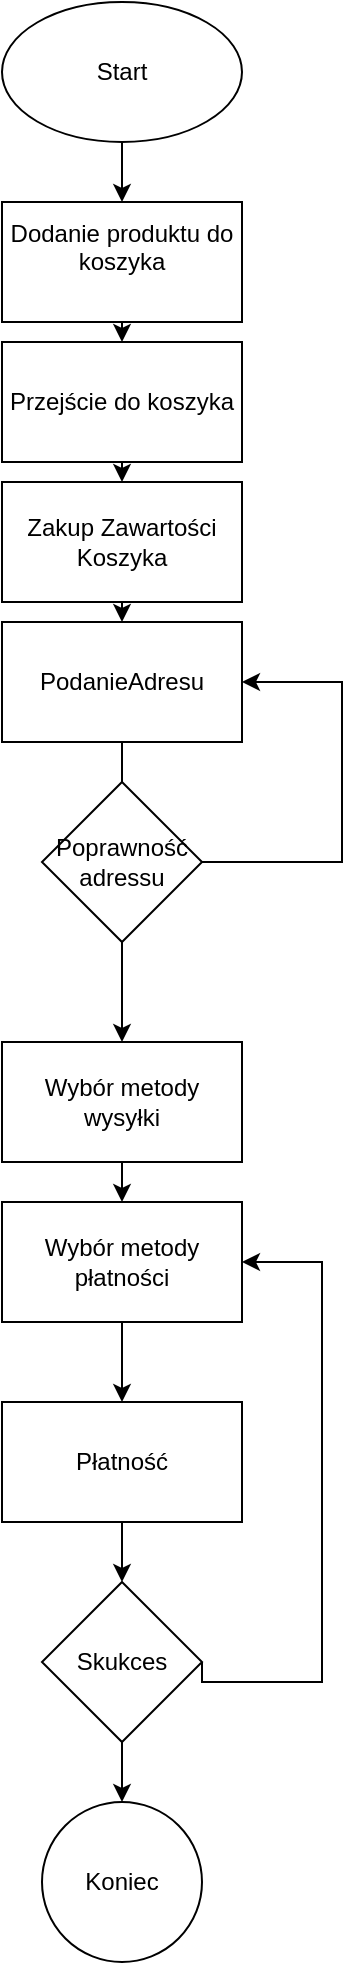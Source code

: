 <mxfile version="26.1.1">
  <diagram name="Page-1" id="L6eBhJYJuVJtS-lWsABN">
    <mxGraphModel dx="2200" dy="2270" grid="1" gridSize="10" guides="1" tooltips="1" connect="1" arrows="1" fold="1" page="1" pageScale="1" pageWidth="850" pageHeight="1100" math="0" shadow="0">
      <root>
        <mxCell id="0" />
        <mxCell id="1" parent="0" />
        <mxCell id="oobsunCXvlvsP6w-91vc-26" style="edgeStyle=orthogonalEdgeStyle;rounded=0;orthogonalLoop=1;jettySize=auto;html=1;exitX=0.5;exitY=1;exitDx=0;exitDy=0;entryX=0.5;entryY=0;entryDx=0;entryDy=0;" edge="1" parent="1" source="oobsunCXvlvsP6w-91vc-1" target="oobsunCXvlvsP6w-91vc-2">
          <mxGeometry relative="1" as="geometry" />
        </mxCell>
        <mxCell id="oobsunCXvlvsP6w-91vc-1" value="Dodanie produktu do koszyka&lt;div&gt;&lt;br&gt;&lt;/div&gt;" style="rounded=0;whiteSpace=wrap;html=1;" vertex="1" parent="1">
          <mxGeometry x="210" y="50" width="120" height="60" as="geometry" />
        </mxCell>
        <mxCell id="oobsunCXvlvsP6w-91vc-27" style="edgeStyle=orthogonalEdgeStyle;rounded=0;orthogonalLoop=1;jettySize=auto;html=1;exitX=0.5;exitY=1;exitDx=0;exitDy=0;entryX=0.5;entryY=0;entryDx=0;entryDy=0;" edge="1" parent="1" source="oobsunCXvlvsP6w-91vc-2" target="oobsunCXvlvsP6w-91vc-3">
          <mxGeometry relative="1" as="geometry" />
        </mxCell>
        <mxCell id="oobsunCXvlvsP6w-91vc-2" value="Przejście do koszyka" style="rounded=0;whiteSpace=wrap;html=1;" vertex="1" parent="1">
          <mxGeometry x="210" y="120" width="120" height="60" as="geometry" />
        </mxCell>
        <mxCell id="oobsunCXvlvsP6w-91vc-28" style="edgeStyle=orthogonalEdgeStyle;rounded=0;orthogonalLoop=1;jettySize=auto;html=1;exitX=0.5;exitY=1;exitDx=0;exitDy=0;entryX=0.5;entryY=0;entryDx=0;entryDy=0;" edge="1" parent="1" source="oobsunCXvlvsP6w-91vc-3" target="oobsunCXvlvsP6w-91vc-4">
          <mxGeometry relative="1" as="geometry" />
        </mxCell>
        <mxCell id="oobsunCXvlvsP6w-91vc-3" value="Zakup Zawartości Koszyka" style="rounded=0;whiteSpace=wrap;html=1;" vertex="1" parent="1">
          <mxGeometry x="210" y="190" width="120" height="60" as="geometry" />
        </mxCell>
        <mxCell id="oobsunCXvlvsP6w-91vc-23" style="edgeStyle=orthogonalEdgeStyle;rounded=0;orthogonalLoop=1;jettySize=auto;html=1;" edge="1" parent="1" source="oobsunCXvlvsP6w-91vc-4">
          <mxGeometry relative="1" as="geometry">
            <mxPoint x="270" y="410" as="targetPoint" />
          </mxGeometry>
        </mxCell>
        <mxCell id="oobsunCXvlvsP6w-91vc-4" value="PodanieAdresu" style="rounded=0;whiteSpace=wrap;html=1;" vertex="1" parent="1">
          <mxGeometry x="210" y="260" width="120" height="60" as="geometry" />
        </mxCell>
        <mxCell id="oobsunCXvlvsP6w-91vc-19" style="edgeStyle=orthogonalEdgeStyle;rounded=0;orthogonalLoop=1;jettySize=auto;html=1;entryX=0.5;entryY=0;entryDx=0;entryDy=0;" edge="1" parent="1" source="oobsunCXvlvsP6w-91vc-6" target="oobsunCXvlvsP6w-91vc-11">
          <mxGeometry relative="1" as="geometry" />
        </mxCell>
        <mxCell id="oobsunCXvlvsP6w-91vc-6" value="Wybór metody płatności" style="rounded=0;whiteSpace=wrap;html=1;" vertex="1" parent="1">
          <mxGeometry x="210" y="550" width="120" height="60" as="geometry" />
        </mxCell>
        <mxCell id="oobsunCXvlvsP6w-91vc-21" style="edgeStyle=orthogonalEdgeStyle;rounded=0;orthogonalLoop=1;jettySize=auto;html=1;exitX=0.5;exitY=1;exitDx=0;exitDy=0;entryX=0.5;entryY=0;entryDx=0;entryDy=0;" edge="1" parent="1" source="oobsunCXvlvsP6w-91vc-7" target="oobsunCXvlvsP6w-91vc-14">
          <mxGeometry relative="1" as="geometry" />
        </mxCell>
        <mxCell id="oobsunCXvlvsP6w-91vc-22" style="edgeStyle=orthogonalEdgeStyle;rounded=0;orthogonalLoop=1;jettySize=auto;html=1;exitX=1;exitY=0.5;exitDx=0;exitDy=0;entryX=1;entryY=0.5;entryDx=0;entryDy=0;" edge="1" parent="1" source="oobsunCXvlvsP6w-91vc-7" target="oobsunCXvlvsP6w-91vc-4">
          <mxGeometry relative="1" as="geometry">
            <Array as="points">
              <mxPoint x="380" y="380" />
              <mxPoint x="380" y="290" />
            </Array>
          </mxGeometry>
        </mxCell>
        <mxCell id="oobsunCXvlvsP6w-91vc-7" value="Poprawność adressu" style="rhombus;whiteSpace=wrap;html=1;" vertex="1" parent="1">
          <mxGeometry x="230" y="340" width="80" height="80" as="geometry" />
        </mxCell>
        <mxCell id="oobsunCXvlvsP6w-91vc-17" style="edgeStyle=orthogonalEdgeStyle;rounded=0;orthogonalLoop=1;jettySize=auto;html=1;exitX=0.5;exitY=1;exitDx=0;exitDy=0;entryX=0.5;entryY=0;entryDx=0;entryDy=0;" edge="1" parent="1" source="oobsunCXvlvsP6w-91vc-11" target="oobsunCXvlvsP6w-91vc-12">
          <mxGeometry relative="1" as="geometry" />
        </mxCell>
        <mxCell id="oobsunCXvlvsP6w-91vc-11" value="Płatność" style="rounded=0;whiteSpace=wrap;html=1;" vertex="1" parent="1">
          <mxGeometry x="210" y="650" width="120" height="60" as="geometry" />
        </mxCell>
        <mxCell id="oobsunCXvlvsP6w-91vc-16" style="edgeStyle=orthogonalEdgeStyle;rounded=0;orthogonalLoop=1;jettySize=auto;html=1;exitX=0.5;exitY=1;exitDx=0;exitDy=0;entryX=0.5;entryY=0;entryDx=0;entryDy=0;" edge="1" parent="1" source="oobsunCXvlvsP6w-91vc-12" target="oobsunCXvlvsP6w-91vc-15">
          <mxGeometry relative="1" as="geometry" />
        </mxCell>
        <mxCell id="oobsunCXvlvsP6w-91vc-18" style="edgeStyle=orthogonalEdgeStyle;rounded=0;orthogonalLoop=1;jettySize=auto;html=1;exitX=1;exitY=0.5;exitDx=0;exitDy=0;entryX=1;entryY=0.5;entryDx=0;entryDy=0;" edge="1" parent="1" source="oobsunCXvlvsP6w-91vc-12" target="oobsunCXvlvsP6w-91vc-6">
          <mxGeometry relative="1" as="geometry">
            <Array as="points">
              <mxPoint x="370" y="790" />
              <mxPoint x="370" y="580" />
            </Array>
          </mxGeometry>
        </mxCell>
        <mxCell id="oobsunCXvlvsP6w-91vc-12" value="Skukces" style="rhombus;whiteSpace=wrap;html=1;" vertex="1" parent="1">
          <mxGeometry x="230" y="740" width="80" height="80" as="geometry" />
        </mxCell>
        <mxCell id="oobsunCXvlvsP6w-91vc-20" style="edgeStyle=orthogonalEdgeStyle;rounded=0;orthogonalLoop=1;jettySize=auto;html=1;exitX=0.5;exitY=1;exitDx=0;exitDy=0;entryX=0.5;entryY=0;entryDx=0;entryDy=0;" edge="1" parent="1" source="oobsunCXvlvsP6w-91vc-14" target="oobsunCXvlvsP6w-91vc-6">
          <mxGeometry relative="1" as="geometry" />
        </mxCell>
        <mxCell id="oobsunCXvlvsP6w-91vc-14" value="Wybór metody wysyłki" style="rounded=0;whiteSpace=wrap;html=1;" vertex="1" parent="1">
          <mxGeometry x="210" y="470" width="120" height="60" as="geometry" />
        </mxCell>
        <mxCell id="oobsunCXvlvsP6w-91vc-15" value="Koniec" style="ellipse;whiteSpace=wrap;html=1;aspect=fixed;" vertex="1" parent="1">
          <mxGeometry x="230" y="850" width="80" height="80" as="geometry" />
        </mxCell>
        <mxCell id="oobsunCXvlvsP6w-91vc-25" style="edgeStyle=orthogonalEdgeStyle;rounded=0;orthogonalLoop=1;jettySize=auto;html=1;exitX=0.5;exitY=1;exitDx=0;exitDy=0;entryX=0.5;entryY=0;entryDx=0;entryDy=0;" edge="1" parent="1" source="oobsunCXvlvsP6w-91vc-24" target="oobsunCXvlvsP6w-91vc-1">
          <mxGeometry relative="1" as="geometry" />
        </mxCell>
        <mxCell id="oobsunCXvlvsP6w-91vc-24" value="Start" style="ellipse;whiteSpace=wrap;html=1;" vertex="1" parent="1">
          <mxGeometry x="210" y="-50" width="120" height="70" as="geometry" />
        </mxCell>
      </root>
    </mxGraphModel>
  </diagram>
</mxfile>
